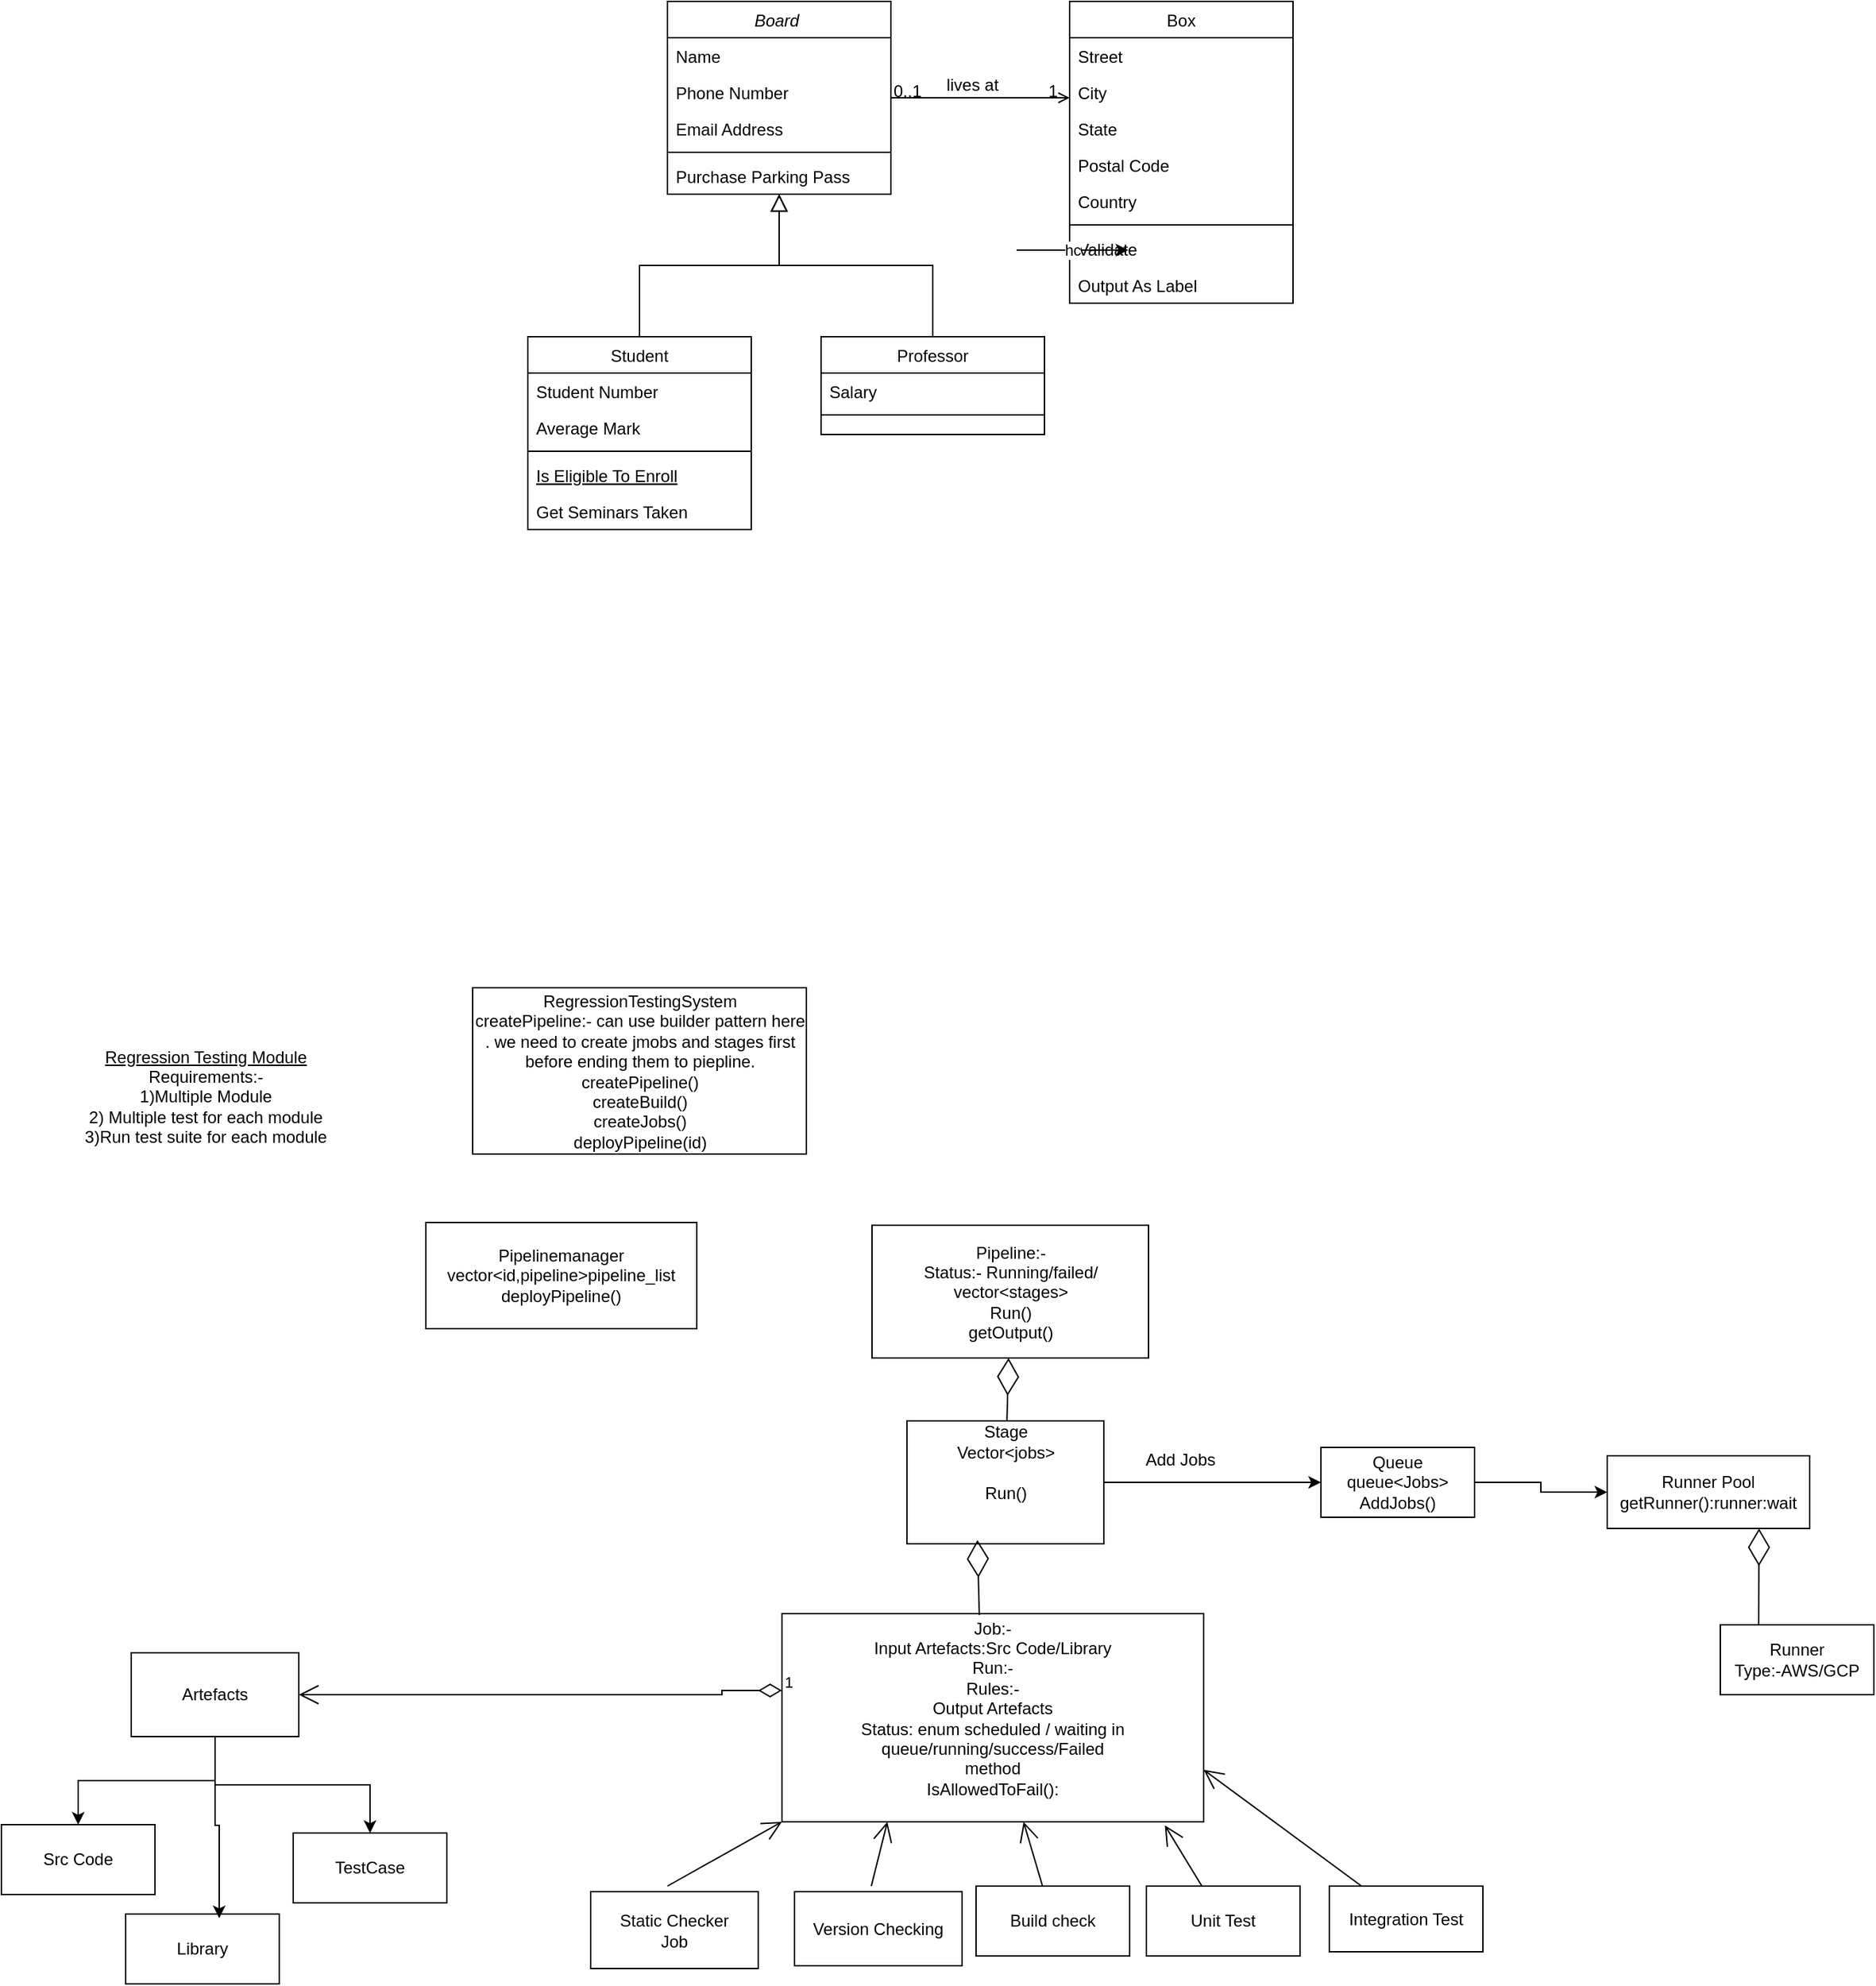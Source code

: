 <mxfile version="24.3.1" type="github">
  <diagram id="C5RBs43oDa-KdzZeNtuy" name="chess">
    <mxGraphModel dx="1893" dy="695" grid="0" gridSize="10" guides="1" tooltips="1" connect="1" arrows="1" fold="1" page="0" pageScale="1" pageWidth="827" pageHeight="1169" math="0" shadow="0">
      <root>
        <mxCell id="WIyWlLk6GJQsqaUBKTNV-0" />
        <mxCell id="WIyWlLk6GJQsqaUBKTNV-1" parent="WIyWlLk6GJQsqaUBKTNV-0" />
        <mxCell id="zkfFHV4jXpPFQw0GAbJ--0" value="Board " style="swimlane;fontStyle=2;align=center;verticalAlign=top;childLayout=stackLayout;horizontal=1;startSize=26;horizontalStack=0;resizeParent=1;resizeLast=0;collapsible=1;marginBottom=0;rounded=0;shadow=0;strokeWidth=1;" parent="WIyWlLk6GJQsqaUBKTNV-1" vertex="1">
          <mxGeometry x="220" y="120" width="160" height="138" as="geometry">
            <mxRectangle x="230" y="140" width="160" height="26" as="alternateBounds" />
          </mxGeometry>
        </mxCell>
        <mxCell id="zkfFHV4jXpPFQw0GAbJ--1" value="Name" style="text;align=left;verticalAlign=top;spacingLeft=4;spacingRight=4;overflow=hidden;rotatable=0;points=[[0,0.5],[1,0.5]];portConstraint=eastwest;" parent="zkfFHV4jXpPFQw0GAbJ--0" vertex="1">
          <mxGeometry y="26" width="160" height="26" as="geometry" />
        </mxCell>
        <mxCell id="zkfFHV4jXpPFQw0GAbJ--2" value="Phone Number" style="text;align=left;verticalAlign=top;spacingLeft=4;spacingRight=4;overflow=hidden;rotatable=0;points=[[0,0.5],[1,0.5]];portConstraint=eastwest;rounded=0;shadow=0;html=0;" parent="zkfFHV4jXpPFQw0GAbJ--0" vertex="1">
          <mxGeometry y="52" width="160" height="26" as="geometry" />
        </mxCell>
        <mxCell id="zkfFHV4jXpPFQw0GAbJ--3" value="Email Address" style="text;align=left;verticalAlign=top;spacingLeft=4;spacingRight=4;overflow=hidden;rotatable=0;points=[[0,0.5],[1,0.5]];portConstraint=eastwest;rounded=0;shadow=0;html=0;" parent="zkfFHV4jXpPFQw0GAbJ--0" vertex="1">
          <mxGeometry y="78" width="160" height="26" as="geometry" />
        </mxCell>
        <mxCell id="zkfFHV4jXpPFQw0GAbJ--4" value="" style="line;html=1;strokeWidth=1;align=left;verticalAlign=middle;spacingTop=-1;spacingLeft=3;spacingRight=3;rotatable=0;labelPosition=right;points=[];portConstraint=eastwest;" parent="zkfFHV4jXpPFQw0GAbJ--0" vertex="1">
          <mxGeometry y="104" width="160" height="8" as="geometry" />
        </mxCell>
        <mxCell id="zkfFHV4jXpPFQw0GAbJ--5" value="Purchase Parking Pass" style="text;align=left;verticalAlign=top;spacingLeft=4;spacingRight=4;overflow=hidden;rotatable=0;points=[[0,0.5],[1,0.5]];portConstraint=eastwest;" parent="zkfFHV4jXpPFQw0GAbJ--0" vertex="1">
          <mxGeometry y="112" width="160" height="26" as="geometry" />
        </mxCell>
        <mxCell id="zkfFHV4jXpPFQw0GAbJ--6" value="Student" style="swimlane;fontStyle=0;align=center;verticalAlign=top;childLayout=stackLayout;horizontal=1;startSize=26;horizontalStack=0;resizeParent=1;resizeLast=0;collapsible=1;marginBottom=0;rounded=0;shadow=0;strokeWidth=1;" parent="WIyWlLk6GJQsqaUBKTNV-1" vertex="1">
          <mxGeometry x="120" y="360" width="160" height="138" as="geometry">
            <mxRectangle x="130" y="380" width="160" height="26" as="alternateBounds" />
          </mxGeometry>
        </mxCell>
        <mxCell id="zkfFHV4jXpPFQw0GAbJ--7" value="Student Number" style="text;align=left;verticalAlign=top;spacingLeft=4;spacingRight=4;overflow=hidden;rotatable=0;points=[[0,0.5],[1,0.5]];portConstraint=eastwest;" parent="zkfFHV4jXpPFQw0GAbJ--6" vertex="1">
          <mxGeometry y="26" width="160" height="26" as="geometry" />
        </mxCell>
        <mxCell id="zkfFHV4jXpPFQw0GAbJ--8" value="Average Mark" style="text;align=left;verticalAlign=top;spacingLeft=4;spacingRight=4;overflow=hidden;rotatable=0;points=[[0,0.5],[1,0.5]];portConstraint=eastwest;rounded=0;shadow=0;html=0;" parent="zkfFHV4jXpPFQw0GAbJ--6" vertex="1">
          <mxGeometry y="52" width="160" height="26" as="geometry" />
        </mxCell>
        <mxCell id="zkfFHV4jXpPFQw0GAbJ--9" value="" style="line;html=1;strokeWidth=1;align=left;verticalAlign=middle;spacingTop=-1;spacingLeft=3;spacingRight=3;rotatable=0;labelPosition=right;points=[];portConstraint=eastwest;" parent="zkfFHV4jXpPFQw0GAbJ--6" vertex="1">
          <mxGeometry y="78" width="160" height="8" as="geometry" />
        </mxCell>
        <mxCell id="zkfFHV4jXpPFQw0GAbJ--10" value="Is Eligible To Enroll" style="text;align=left;verticalAlign=top;spacingLeft=4;spacingRight=4;overflow=hidden;rotatable=0;points=[[0,0.5],[1,0.5]];portConstraint=eastwest;fontStyle=4" parent="zkfFHV4jXpPFQw0GAbJ--6" vertex="1">
          <mxGeometry y="86" width="160" height="26" as="geometry" />
        </mxCell>
        <mxCell id="zkfFHV4jXpPFQw0GAbJ--11" value="Get Seminars Taken" style="text;align=left;verticalAlign=top;spacingLeft=4;spacingRight=4;overflow=hidden;rotatable=0;points=[[0,0.5],[1,0.5]];portConstraint=eastwest;" parent="zkfFHV4jXpPFQw0GAbJ--6" vertex="1">
          <mxGeometry y="112" width="160" height="26" as="geometry" />
        </mxCell>
        <mxCell id="zkfFHV4jXpPFQw0GAbJ--12" value="" style="endArrow=block;endSize=10;endFill=0;shadow=0;strokeWidth=1;rounded=0;curved=0;edgeStyle=elbowEdgeStyle;elbow=vertical;" parent="WIyWlLk6GJQsqaUBKTNV-1" source="zkfFHV4jXpPFQw0GAbJ--6" target="zkfFHV4jXpPFQw0GAbJ--0" edge="1">
          <mxGeometry width="160" relative="1" as="geometry">
            <mxPoint x="200" y="203" as="sourcePoint" />
            <mxPoint x="200" y="203" as="targetPoint" />
          </mxGeometry>
        </mxCell>
        <mxCell id="zkfFHV4jXpPFQw0GAbJ--13" value="Professor" style="swimlane;fontStyle=0;align=center;verticalAlign=top;childLayout=stackLayout;horizontal=1;startSize=26;horizontalStack=0;resizeParent=1;resizeLast=0;collapsible=1;marginBottom=0;rounded=0;shadow=0;strokeWidth=1;" parent="WIyWlLk6GJQsqaUBKTNV-1" vertex="1">
          <mxGeometry x="330" y="360" width="160" height="70" as="geometry">
            <mxRectangle x="340" y="380" width="170" height="26" as="alternateBounds" />
          </mxGeometry>
        </mxCell>
        <mxCell id="zkfFHV4jXpPFQw0GAbJ--14" value="Salary" style="text;align=left;verticalAlign=top;spacingLeft=4;spacingRight=4;overflow=hidden;rotatable=0;points=[[0,0.5],[1,0.5]];portConstraint=eastwest;" parent="zkfFHV4jXpPFQw0GAbJ--13" vertex="1">
          <mxGeometry y="26" width="160" height="26" as="geometry" />
        </mxCell>
        <mxCell id="zkfFHV4jXpPFQw0GAbJ--15" value="" style="line;html=1;strokeWidth=1;align=left;verticalAlign=middle;spacingTop=-1;spacingLeft=3;spacingRight=3;rotatable=0;labelPosition=right;points=[];portConstraint=eastwest;" parent="zkfFHV4jXpPFQw0GAbJ--13" vertex="1">
          <mxGeometry y="52" width="160" height="8" as="geometry" />
        </mxCell>
        <mxCell id="zkfFHV4jXpPFQw0GAbJ--16" value="" style="endArrow=block;endSize=10;endFill=0;shadow=0;strokeWidth=1;rounded=0;curved=0;edgeStyle=elbowEdgeStyle;elbow=vertical;" parent="WIyWlLk6GJQsqaUBKTNV-1" source="zkfFHV4jXpPFQw0GAbJ--13" target="zkfFHV4jXpPFQw0GAbJ--0" edge="1">
          <mxGeometry width="160" relative="1" as="geometry">
            <mxPoint x="210" y="373" as="sourcePoint" />
            <mxPoint x="310" y="271" as="targetPoint" />
          </mxGeometry>
        </mxCell>
        <mxCell id="zkfFHV4jXpPFQw0GAbJ--17" value="Box" style="swimlane;fontStyle=0;align=center;verticalAlign=top;childLayout=stackLayout;horizontal=1;startSize=26;horizontalStack=0;resizeParent=1;resizeLast=0;collapsible=1;marginBottom=0;rounded=0;shadow=0;strokeWidth=1;" parent="WIyWlLk6GJQsqaUBKTNV-1" vertex="1">
          <mxGeometry x="508" y="120" width="160" height="216" as="geometry">
            <mxRectangle x="550" y="140" width="160" height="26" as="alternateBounds" />
          </mxGeometry>
        </mxCell>
        <mxCell id="zkfFHV4jXpPFQw0GAbJ--18" value="Street" style="text;align=left;verticalAlign=top;spacingLeft=4;spacingRight=4;overflow=hidden;rotatable=0;points=[[0,0.5],[1,0.5]];portConstraint=eastwest;" parent="zkfFHV4jXpPFQw0GAbJ--17" vertex="1">
          <mxGeometry y="26" width="160" height="26" as="geometry" />
        </mxCell>
        <mxCell id="zkfFHV4jXpPFQw0GAbJ--19" value="City" style="text;align=left;verticalAlign=top;spacingLeft=4;spacingRight=4;overflow=hidden;rotatable=0;points=[[0,0.5],[1,0.5]];portConstraint=eastwest;rounded=0;shadow=0;html=0;" parent="zkfFHV4jXpPFQw0GAbJ--17" vertex="1">
          <mxGeometry y="52" width="160" height="26" as="geometry" />
        </mxCell>
        <mxCell id="zkfFHV4jXpPFQw0GAbJ--20" value="State" style="text;align=left;verticalAlign=top;spacingLeft=4;spacingRight=4;overflow=hidden;rotatable=0;points=[[0,0.5],[1,0.5]];portConstraint=eastwest;rounded=0;shadow=0;html=0;" parent="zkfFHV4jXpPFQw0GAbJ--17" vertex="1">
          <mxGeometry y="78" width="160" height="26" as="geometry" />
        </mxCell>
        <mxCell id="zkfFHV4jXpPFQw0GAbJ--21" value="Postal Code" style="text;align=left;verticalAlign=top;spacingLeft=4;spacingRight=4;overflow=hidden;rotatable=0;points=[[0,0.5],[1,0.5]];portConstraint=eastwest;rounded=0;shadow=0;html=0;" parent="zkfFHV4jXpPFQw0GAbJ--17" vertex="1">
          <mxGeometry y="104" width="160" height="26" as="geometry" />
        </mxCell>
        <mxCell id="zkfFHV4jXpPFQw0GAbJ--22" value="Country" style="text;align=left;verticalAlign=top;spacingLeft=4;spacingRight=4;overflow=hidden;rotatable=0;points=[[0,0.5],[1,0.5]];portConstraint=eastwest;rounded=0;shadow=0;html=0;" parent="zkfFHV4jXpPFQw0GAbJ--17" vertex="1">
          <mxGeometry y="130" width="160" height="26" as="geometry" />
        </mxCell>
        <mxCell id="zkfFHV4jXpPFQw0GAbJ--23" value="" style="line;html=1;strokeWidth=1;align=left;verticalAlign=middle;spacingTop=-1;spacingLeft=3;spacingRight=3;rotatable=0;labelPosition=right;points=[];portConstraint=eastwest;" parent="zkfFHV4jXpPFQw0GAbJ--17" vertex="1">
          <mxGeometry y="156" width="160" height="8" as="geometry" />
        </mxCell>
        <mxCell id="zkfFHV4jXpPFQw0GAbJ--24" value="Validate" style="text;align=left;verticalAlign=top;spacingLeft=4;spacingRight=4;overflow=hidden;rotatable=0;points=[[0,0.5],[1,0.5]];portConstraint=eastwest;" parent="zkfFHV4jXpPFQw0GAbJ--17" vertex="1">
          <mxGeometry y="164" width="160" height="26" as="geometry" />
        </mxCell>
        <mxCell id="zkfFHV4jXpPFQw0GAbJ--25" value="Output As Label" style="text;align=left;verticalAlign=top;spacingLeft=4;spacingRight=4;overflow=hidden;rotatable=0;points=[[0,0.5],[1,0.5]];portConstraint=eastwest;" parent="zkfFHV4jXpPFQw0GAbJ--17" vertex="1">
          <mxGeometry y="190" width="160" height="26" as="geometry" />
        </mxCell>
        <mxCell id="zkfFHV4jXpPFQw0GAbJ--26" value="" style="endArrow=open;shadow=0;strokeWidth=1;rounded=0;curved=0;endFill=1;edgeStyle=elbowEdgeStyle;elbow=vertical;" parent="WIyWlLk6GJQsqaUBKTNV-1" source="zkfFHV4jXpPFQw0GAbJ--0" target="zkfFHV4jXpPFQw0GAbJ--17" edge="1">
          <mxGeometry x="0.5" y="41" relative="1" as="geometry">
            <mxPoint x="380" y="192" as="sourcePoint" />
            <mxPoint x="540" y="192" as="targetPoint" />
            <mxPoint x="-40" y="32" as="offset" />
          </mxGeometry>
        </mxCell>
        <mxCell id="zkfFHV4jXpPFQw0GAbJ--27" value="0..1" style="resizable=0;align=left;verticalAlign=bottom;labelBackgroundColor=none;fontSize=12;" parent="zkfFHV4jXpPFQw0GAbJ--26" connectable="0" vertex="1">
          <mxGeometry x="-1" relative="1" as="geometry">
            <mxPoint y="4" as="offset" />
          </mxGeometry>
        </mxCell>
        <mxCell id="zkfFHV4jXpPFQw0GAbJ--28" value="1" style="resizable=0;align=right;verticalAlign=bottom;labelBackgroundColor=none;fontSize=12;" parent="zkfFHV4jXpPFQw0GAbJ--26" connectable="0" vertex="1">
          <mxGeometry x="1" relative="1" as="geometry">
            <mxPoint x="-7" y="4" as="offset" />
          </mxGeometry>
        </mxCell>
        <mxCell id="zkfFHV4jXpPFQw0GAbJ--29" value="lives at" style="text;html=1;resizable=0;points=[];;align=center;verticalAlign=middle;labelBackgroundColor=none;rounded=0;shadow=0;strokeWidth=1;fontSize=12;" parent="zkfFHV4jXpPFQw0GAbJ--26" vertex="1" connectable="0">
          <mxGeometry x="0.5" y="49" relative="1" as="geometry">
            <mxPoint x="-38" y="40" as="offset" />
          </mxGeometry>
        </mxCell>
        <mxCell id="SoWzWTQzrmMKQPIlQP38-0" value="hc" style="edgeStyle=none;orthogonalLoop=1;jettySize=auto;html=1;rounded=0;" edge="1" parent="WIyWlLk6GJQsqaUBKTNV-1">
          <mxGeometry width="80" relative="1" as="geometry">
            <mxPoint x="470" y="298" as="sourcePoint" />
            <mxPoint x="550" y="298" as="targetPoint" />
            <Array as="points" />
          </mxGeometry>
        </mxCell>
        <mxCell id="SoWzWTQzrmMKQPIlQP38-1" value="&lt;div&gt;&lt;u&gt;Regression Testing Module&lt;/u&gt;&lt;/div&gt;Requirements:-&lt;div&gt;1)Multiple Module&lt;/div&gt;&lt;div&gt;2) Multiple test for each module&lt;/div&gt;&lt;div&gt;3)Run test suite for each module&lt;/div&gt;" style="text;html=1;align=center;verticalAlign=middle;whiteSpace=wrap;rounded=0;" vertex="1" parent="WIyWlLk6GJQsqaUBKTNV-1">
          <mxGeometry x="-235" y="800" width="249" height="207" as="geometry" />
        </mxCell>
        <mxCell id="SoWzWTQzrmMKQPIlQP38-2" value="Job:-&lt;div&gt;Input Artefacts:Src Code/Library&lt;/div&gt;&lt;div&gt;Run:-&lt;/div&gt;&lt;div&gt;Rules:-&lt;/div&gt;&lt;div&gt;Output Artefacts&lt;/div&gt;&lt;div&gt;Status: enum scheduled / waiting in queue/running/success/Failed&lt;/div&gt;&lt;div&gt;method&lt;/div&gt;&lt;div&gt;IsAllowedToFail():&lt;br&gt;&lt;br&gt;&lt;/div&gt;" style="rounded=0;whiteSpace=wrap;html=1;" vertex="1" parent="WIyWlLk6GJQsqaUBKTNV-1">
          <mxGeometry x="302" y="1274" width="302" height="149" as="geometry" />
        </mxCell>
        <mxCell id="SoWzWTQzrmMKQPIlQP38-36" style="edgeStyle=orthogonalEdgeStyle;rounded=0;orthogonalLoop=1;jettySize=auto;html=1;" edge="1" parent="WIyWlLk6GJQsqaUBKTNV-1" source="SoWzWTQzrmMKQPIlQP38-3" target="SoWzWTQzrmMKQPIlQP38-37">
          <mxGeometry relative="1" as="geometry">
            <mxPoint x="-158" y="1420" as="targetPoint" />
          </mxGeometry>
        </mxCell>
        <mxCell id="SoWzWTQzrmMKQPIlQP38-41" style="edgeStyle=orthogonalEdgeStyle;rounded=0;orthogonalLoop=1;jettySize=auto;html=1;" edge="1" parent="WIyWlLk6GJQsqaUBKTNV-1" source="SoWzWTQzrmMKQPIlQP38-3" target="SoWzWTQzrmMKQPIlQP38-40">
          <mxGeometry relative="1" as="geometry" />
        </mxCell>
        <mxCell id="SoWzWTQzrmMKQPIlQP38-3" value="Artefacts" style="rounded=0;whiteSpace=wrap;html=1;" vertex="1" parent="WIyWlLk6GJQsqaUBKTNV-1">
          <mxGeometry x="-164" y="1302" width="120" height="60" as="geometry" />
        </mxCell>
        <mxCell id="SoWzWTQzrmMKQPIlQP38-30" style="edgeStyle=orthogonalEdgeStyle;rounded=0;orthogonalLoop=1;jettySize=auto;html=1;entryX=0;entryY=0.5;entryDx=0;entryDy=0;" edge="1" parent="WIyWlLk6GJQsqaUBKTNV-1" source="SoWzWTQzrmMKQPIlQP38-5" target="SoWzWTQzrmMKQPIlQP38-29">
          <mxGeometry relative="1" as="geometry" />
        </mxCell>
        <mxCell id="SoWzWTQzrmMKQPIlQP38-5" value="Stage&lt;div&gt;Vector&amp;lt;jobs&amp;gt;&lt;/div&gt;&lt;div&gt;&lt;br&gt;&lt;div&gt;Run()&lt;/div&gt;&lt;div&gt;&lt;br&gt;&lt;/div&gt;&lt;div&gt;&lt;br&gt;&lt;/div&gt;&lt;/div&gt;" style="rounded=0;whiteSpace=wrap;html=1;" vertex="1" parent="WIyWlLk6GJQsqaUBKTNV-1">
          <mxGeometry x="391.5" y="1136" width="141" height="88" as="geometry" />
        </mxCell>
        <mxCell id="SoWzWTQzrmMKQPIlQP38-9" value="Static Checker&lt;div&gt;Job&lt;/div&gt;" style="rounded=0;whiteSpace=wrap;html=1;" vertex="1" parent="WIyWlLk6GJQsqaUBKTNV-1">
          <mxGeometry x="165" y="1473" width="120" height="55" as="geometry" />
        </mxCell>
        <mxCell id="SoWzWTQzrmMKQPIlQP38-10" value="Version Checking" style="rounded=0;whiteSpace=wrap;html=1;" vertex="1" parent="WIyWlLk6GJQsqaUBKTNV-1">
          <mxGeometry x="311" y="1473" width="120" height="53" as="geometry" />
        </mxCell>
        <mxCell id="SoWzWTQzrmMKQPIlQP38-14" value="" style="endArrow=open;endFill=1;endSize=12;html=1;rounded=0;exitX=0.5;exitY=0;exitDx=0;exitDy=0;entryX=0;entryY=1;entryDx=0;entryDy=0;" edge="1" parent="WIyWlLk6GJQsqaUBKTNV-1" target="SoWzWTQzrmMKQPIlQP38-2">
          <mxGeometry width="160" relative="1" as="geometry">
            <mxPoint x="220" y="1469" as="sourcePoint" />
            <mxPoint x="394" y="1376" as="targetPoint" />
          </mxGeometry>
        </mxCell>
        <mxCell id="SoWzWTQzrmMKQPIlQP38-15" value="" style="endArrow=open;endFill=1;endSize=12;html=1;rounded=0;exitX=0.5;exitY=0;exitDx=0;exitDy=0;entryX=0.25;entryY=1;entryDx=0;entryDy=0;" edge="1" parent="WIyWlLk6GJQsqaUBKTNV-1" target="SoWzWTQzrmMKQPIlQP38-2">
          <mxGeometry width="160" relative="1" as="geometry">
            <mxPoint x="366" y="1469" as="sourcePoint" />
            <mxPoint x="376" y="1366" as="targetPoint" />
          </mxGeometry>
        </mxCell>
        <mxCell id="SoWzWTQzrmMKQPIlQP38-16" value="" style="endArrow=open;endFill=1;endSize=12;html=1;rounded=0;" edge="1" parent="WIyWlLk6GJQsqaUBKTNV-1" source="SoWzWTQzrmMKQPIlQP38-19" target="SoWzWTQzrmMKQPIlQP38-2">
          <mxGeometry width="160" relative="1" as="geometry">
            <mxPoint x="628" y="1415" as="sourcePoint" />
            <mxPoint x="386" y="1376" as="targetPoint" />
          </mxGeometry>
        </mxCell>
        <mxCell id="SoWzWTQzrmMKQPIlQP38-17" value="" style="endArrow=open;endFill=1;endSize=12;html=1;rounded=0;entryX=0.908;entryY=1.017;entryDx=0;entryDy=0;entryPerimeter=0;" edge="1" parent="WIyWlLk6GJQsqaUBKTNV-1" source="SoWzWTQzrmMKQPIlQP38-22" target="SoWzWTQzrmMKQPIlQP38-2">
          <mxGeometry width="160" relative="1" as="geometry">
            <mxPoint x="777" y="1404" as="sourcePoint" />
            <mxPoint x="396" y="1386" as="targetPoint" />
          </mxGeometry>
        </mxCell>
        <mxCell id="SoWzWTQzrmMKQPIlQP38-18" value="" style="endArrow=open;endFill=1;endSize=12;html=1;rounded=0;entryX=1;entryY=0.75;entryDx=0;entryDy=0;" edge="1" parent="WIyWlLk6GJQsqaUBKTNV-1" source="SoWzWTQzrmMKQPIlQP38-23" target="SoWzWTQzrmMKQPIlQP38-2">
          <mxGeometry width="160" relative="1" as="geometry">
            <mxPoint x="727" y="1444" as="sourcePoint" />
            <mxPoint x="406" y="1396" as="targetPoint" />
          </mxGeometry>
        </mxCell>
        <mxCell id="SoWzWTQzrmMKQPIlQP38-19" value="Build check" style="html=1;whiteSpace=wrap;" vertex="1" parent="WIyWlLk6GJQsqaUBKTNV-1">
          <mxGeometry x="441" y="1469" width="110" height="50" as="geometry" />
        </mxCell>
        <mxCell id="SoWzWTQzrmMKQPIlQP38-22" value="Unit Test" style="html=1;whiteSpace=wrap;" vertex="1" parent="WIyWlLk6GJQsqaUBKTNV-1">
          <mxGeometry x="563" y="1469" width="110" height="50" as="geometry" />
        </mxCell>
        <mxCell id="SoWzWTQzrmMKQPIlQP38-23" value="Integration Test" style="html=1;whiteSpace=wrap;" vertex="1" parent="WIyWlLk6GJQsqaUBKTNV-1">
          <mxGeometry x="694" y="1469" width="110" height="47" as="geometry" />
        </mxCell>
        <mxCell id="SoWzWTQzrmMKQPIlQP38-24" value="Pipeline:-&lt;div&gt;Status:- Running/failed/&lt;br&gt;&lt;div&gt;vector&amp;lt;stages&amp;gt;&lt;/div&gt;&lt;div&gt;Run()&lt;/div&gt;&lt;div&gt;getOutput()&lt;/div&gt;&lt;/div&gt;" style="html=1;whiteSpace=wrap;" vertex="1" parent="WIyWlLk6GJQsqaUBKTNV-1">
          <mxGeometry x="366.5" y="996" width="198" height="95" as="geometry" />
        </mxCell>
        <mxCell id="SoWzWTQzrmMKQPIlQP38-26" value="Runner&lt;br&gt;Type:-AWS/GCP" style="html=1;whiteSpace=wrap;" vertex="1" parent="WIyWlLk6GJQsqaUBKTNV-1">
          <mxGeometry x="974" y="1282" width="110" height="50" as="geometry" />
        </mxCell>
        <mxCell id="SoWzWTQzrmMKQPIlQP38-33" style="edgeStyle=orthogonalEdgeStyle;rounded=0;orthogonalLoop=1;jettySize=auto;html=1;" edge="1" parent="WIyWlLk6GJQsqaUBKTNV-1" source="SoWzWTQzrmMKQPIlQP38-29" target="SoWzWTQzrmMKQPIlQP38-32">
          <mxGeometry relative="1" as="geometry" />
        </mxCell>
        <mxCell id="SoWzWTQzrmMKQPIlQP38-29" value="Queue&lt;div&gt;queue&amp;lt;Jobs&amp;gt;&lt;/div&gt;&lt;div&gt;AddJobs()&lt;/div&gt;" style="html=1;whiteSpace=wrap;" vertex="1" parent="WIyWlLk6GJQsqaUBKTNV-1">
          <mxGeometry x="688" y="1155" width="110" height="50" as="geometry" />
        </mxCell>
        <mxCell id="SoWzWTQzrmMKQPIlQP38-31" value="Add Jobs" style="text;html=1;align=center;verticalAlign=middle;resizable=0;points=[];autosize=1;strokeColor=none;fillColor=none;" vertex="1" parent="WIyWlLk6GJQsqaUBKTNV-1">
          <mxGeometry x="553" y="1151" width="68" height="26" as="geometry" />
        </mxCell>
        <mxCell id="SoWzWTQzrmMKQPIlQP38-32" value="Runner Pool&lt;div&gt;getRunner():runner:wait&lt;/div&gt;" style="html=1;whiteSpace=wrap;" vertex="1" parent="WIyWlLk6GJQsqaUBKTNV-1">
          <mxGeometry x="893" y="1161" width="145" height="52" as="geometry" />
        </mxCell>
        <mxCell id="SoWzWTQzrmMKQPIlQP38-35" value="" style="endArrow=diamondThin;endFill=0;endSize=24;html=1;rounded=0;entryX=0.75;entryY=1;entryDx=0;entryDy=0;exitX=0.25;exitY=0;exitDx=0;exitDy=0;" edge="1" parent="WIyWlLk6GJQsqaUBKTNV-1" source="SoWzWTQzrmMKQPIlQP38-26" target="SoWzWTQzrmMKQPIlQP38-32">
          <mxGeometry width="160" relative="1" as="geometry">
            <mxPoint x="1140" y="1227" as="sourcePoint" />
            <mxPoint x="1064" y="1249" as="targetPoint" />
          </mxGeometry>
        </mxCell>
        <mxCell id="SoWzWTQzrmMKQPIlQP38-37" value="Src Code" style="html=1;whiteSpace=wrap;" vertex="1" parent="WIyWlLk6GJQsqaUBKTNV-1">
          <mxGeometry x="-257" y="1425" width="110" height="50" as="geometry" />
        </mxCell>
        <mxCell id="SoWzWTQzrmMKQPIlQP38-38" value="Library" style="html=1;whiteSpace=wrap;" vertex="1" parent="WIyWlLk6GJQsqaUBKTNV-1">
          <mxGeometry x="-168" y="1489" width="110" height="50" as="geometry" />
        </mxCell>
        <mxCell id="SoWzWTQzrmMKQPIlQP38-39" style="edgeStyle=orthogonalEdgeStyle;rounded=0;orthogonalLoop=1;jettySize=auto;html=1;exitX=0.5;exitY=1;exitDx=0;exitDy=0;entryX=0.609;entryY=0.06;entryDx=0;entryDy=0;entryPerimeter=0;" edge="1" parent="WIyWlLk6GJQsqaUBKTNV-1" source="SoWzWTQzrmMKQPIlQP38-3" target="SoWzWTQzrmMKQPIlQP38-38">
          <mxGeometry relative="1" as="geometry" />
        </mxCell>
        <mxCell id="SoWzWTQzrmMKQPIlQP38-40" value="TestCase" style="html=1;whiteSpace=wrap;" vertex="1" parent="WIyWlLk6GJQsqaUBKTNV-1">
          <mxGeometry x="-48" y="1431" width="110" height="50" as="geometry" />
        </mxCell>
        <mxCell id="SoWzWTQzrmMKQPIlQP38-42" value="1" style="endArrow=open;html=1;endSize=12;startArrow=diamondThin;startSize=14;startFill=0;edgeStyle=orthogonalEdgeStyle;align=left;verticalAlign=bottom;rounded=0;entryX=1;entryY=0.5;entryDx=0;entryDy=0;" edge="1" parent="WIyWlLk6GJQsqaUBKTNV-1" source="SoWzWTQzrmMKQPIlQP38-2" target="SoWzWTQzrmMKQPIlQP38-3">
          <mxGeometry x="-1" y="3" relative="1" as="geometry">
            <mxPoint x="291" y="1329" as="sourcePoint" />
            <mxPoint x="416" y="1300" as="targetPoint" />
            <Array as="points">
              <mxPoint x="259" y="1329" />
              <mxPoint x="259" y="1332" />
              <mxPoint x="8" y="1332" />
            </Array>
          </mxGeometry>
        </mxCell>
        <mxCell id="SoWzWTQzrmMKQPIlQP38-44" value="&lt;div&gt;Pipelinemanager&lt;/div&gt;&lt;div&gt;vector&amp;lt;id,pipeline&amp;gt;pipeline_list&lt;/div&gt;deployPipeline()" style="html=1;whiteSpace=wrap;" vertex="1" parent="WIyWlLk6GJQsqaUBKTNV-1">
          <mxGeometry x="47" y="994" width="194" height="76" as="geometry" />
        </mxCell>
        <mxCell id="SoWzWTQzrmMKQPIlQP38-45" value="RegressionTestingSystem&lt;div&gt;createPipeline:- can use builder pattern here . we need to create jmobs and stages first before ending them to piepline.&lt;/div&gt;&lt;div&gt;createPipeline()&lt;/div&gt;&lt;div&gt;createBuild()&lt;/div&gt;&lt;div&gt;createJobs()&lt;/div&gt;&lt;div&gt;deployPipeline(id)&lt;/div&gt;" style="html=1;whiteSpace=wrap;" vertex="1" parent="WIyWlLk6GJQsqaUBKTNV-1">
          <mxGeometry x="80.5" y="826" width="239" height="119" as="geometry" />
        </mxCell>
        <mxCell id="SoWzWTQzrmMKQPIlQP38-47" value="" style="endArrow=diamondThin;endFill=0;endSize=24;html=1;rounded=0;" edge="1" parent="WIyWlLk6GJQsqaUBKTNV-1" source="SoWzWTQzrmMKQPIlQP38-5" target="SoWzWTQzrmMKQPIlQP38-24">
          <mxGeometry width="160" relative="1" as="geometry">
            <mxPoint x="453" y="1114" as="sourcePoint" />
            <mxPoint x="453" y="1114" as="targetPoint" />
          </mxGeometry>
        </mxCell>
        <mxCell id="SoWzWTQzrmMKQPIlQP38-48" value="" style="endArrow=diamondThin;endFill=0;endSize=24;html=1;rounded=0;entryX=0.358;entryY=0.969;entryDx=0;entryDy=0;entryPerimeter=0;exitX=0.468;exitY=0.007;exitDx=0;exitDy=0;exitPerimeter=0;" edge="1" parent="WIyWlLk6GJQsqaUBKTNV-1" source="SoWzWTQzrmMKQPIlQP38-2" target="SoWzWTQzrmMKQPIlQP38-5">
          <mxGeometry width="160" relative="1" as="geometry">
            <mxPoint x="443" y="1265" as="sourcePoint" />
            <mxPoint x="444" y="1236" as="targetPoint" />
          </mxGeometry>
        </mxCell>
      </root>
    </mxGraphModel>
  </diagram>
</mxfile>
